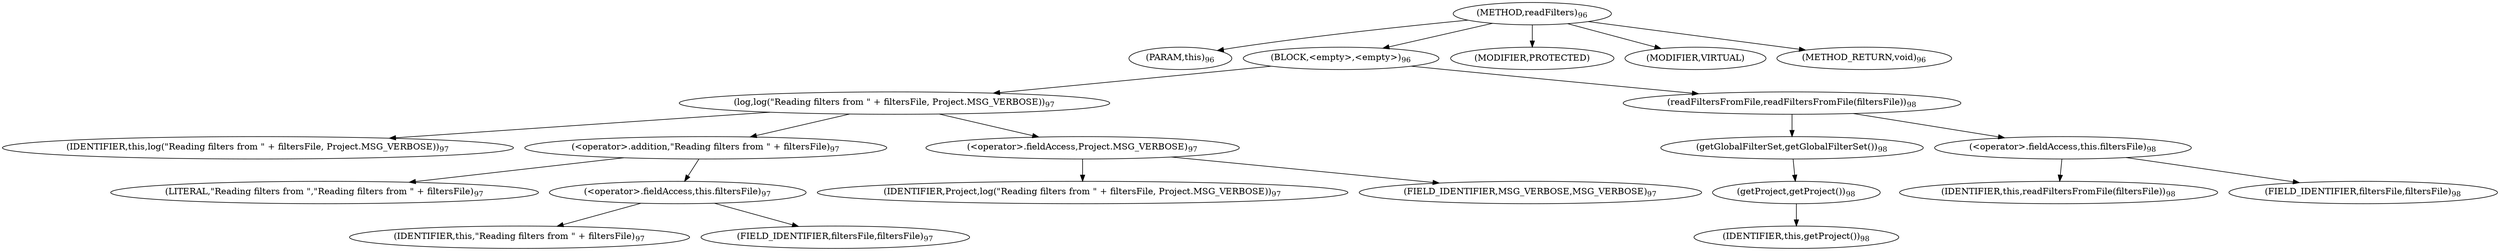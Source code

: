 digraph "readFilters" {  
"142" [label = <(METHOD,readFilters)<SUB>96</SUB>> ]
"14" [label = <(PARAM,this)<SUB>96</SUB>> ]
"143" [label = <(BLOCK,&lt;empty&gt;,&lt;empty&gt;)<SUB>96</SUB>> ]
"144" [label = <(log,log(&quot;Reading filters from &quot; + filtersFile, Project.MSG_VERBOSE))<SUB>97</SUB>> ]
"13" [label = <(IDENTIFIER,this,log(&quot;Reading filters from &quot; + filtersFile, Project.MSG_VERBOSE))<SUB>97</SUB>> ]
"145" [label = <(&lt;operator&gt;.addition,&quot;Reading filters from &quot; + filtersFile)<SUB>97</SUB>> ]
"146" [label = <(LITERAL,&quot;Reading filters from &quot;,&quot;Reading filters from &quot; + filtersFile)<SUB>97</SUB>> ]
"147" [label = <(&lt;operator&gt;.fieldAccess,this.filtersFile)<SUB>97</SUB>> ]
"148" [label = <(IDENTIFIER,this,&quot;Reading filters from &quot; + filtersFile)<SUB>97</SUB>> ]
"149" [label = <(FIELD_IDENTIFIER,filtersFile,filtersFile)<SUB>97</SUB>> ]
"150" [label = <(&lt;operator&gt;.fieldAccess,Project.MSG_VERBOSE)<SUB>97</SUB>> ]
"151" [label = <(IDENTIFIER,Project,log(&quot;Reading filters from &quot; + filtersFile, Project.MSG_VERBOSE))<SUB>97</SUB>> ]
"152" [label = <(FIELD_IDENTIFIER,MSG_VERBOSE,MSG_VERBOSE)<SUB>97</SUB>> ]
"153" [label = <(readFiltersFromFile,readFiltersFromFile(filtersFile))<SUB>98</SUB>> ]
"154" [label = <(getGlobalFilterSet,getGlobalFilterSet())<SUB>98</SUB>> ]
"155" [label = <(getProject,getProject())<SUB>98</SUB>> ]
"15" [label = <(IDENTIFIER,this,getProject())<SUB>98</SUB>> ]
"156" [label = <(&lt;operator&gt;.fieldAccess,this.filtersFile)<SUB>98</SUB>> ]
"157" [label = <(IDENTIFIER,this,readFiltersFromFile(filtersFile))<SUB>98</SUB>> ]
"158" [label = <(FIELD_IDENTIFIER,filtersFile,filtersFile)<SUB>98</SUB>> ]
"159" [label = <(MODIFIER,PROTECTED)> ]
"160" [label = <(MODIFIER,VIRTUAL)> ]
"161" [label = <(METHOD_RETURN,void)<SUB>96</SUB>> ]
  "142" -> "14" 
  "142" -> "143" 
  "142" -> "159" 
  "142" -> "160" 
  "142" -> "161" 
  "143" -> "144" 
  "143" -> "153" 
  "144" -> "13" 
  "144" -> "145" 
  "144" -> "150" 
  "145" -> "146" 
  "145" -> "147" 
  "147" -> "148" 
  "147" -> "149" 
  "150" -> "151" 
  "150" -> "152" 
  "153" -> "154" 
  "153" -> "156" 
  "154" -> "155" 
  "155" -> "15" 
  "156" -> "157" 
  "156" -> "158" 
}
